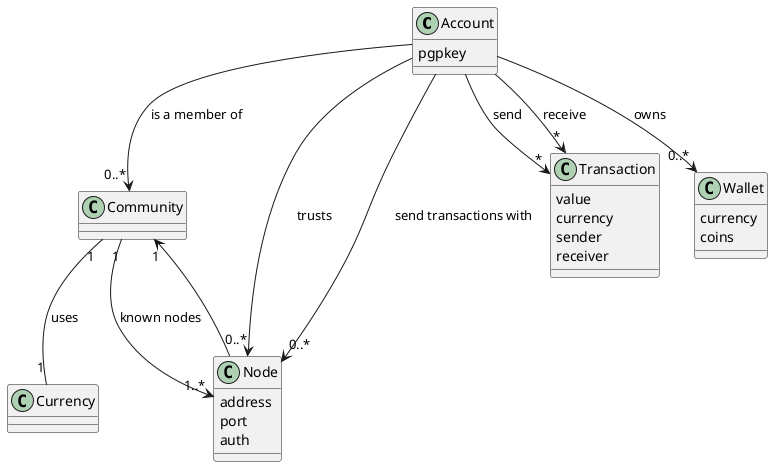 @startuml

class Account {
	pgpkey
}

Account --> "0..*" Community : is a member of
Account --> "0..*" Node : trusts
Account --> "0..*" Node : send transactions with
Account --> "*" Transaction : send
Account --> "*" Transaction : receive
Account --> "0..*" Wallet : owns

class Community {
}

Community "1" -- "1" Currency : uses
Community "1" --> "1..*" Node : known nodes

class Node {
	address
	port
	auth
}

Node --> "1" Community

class Transaction {
	value
	currency
	sender
	receiver
}

class Wallet {
	currency
	coins
}



@enduml


